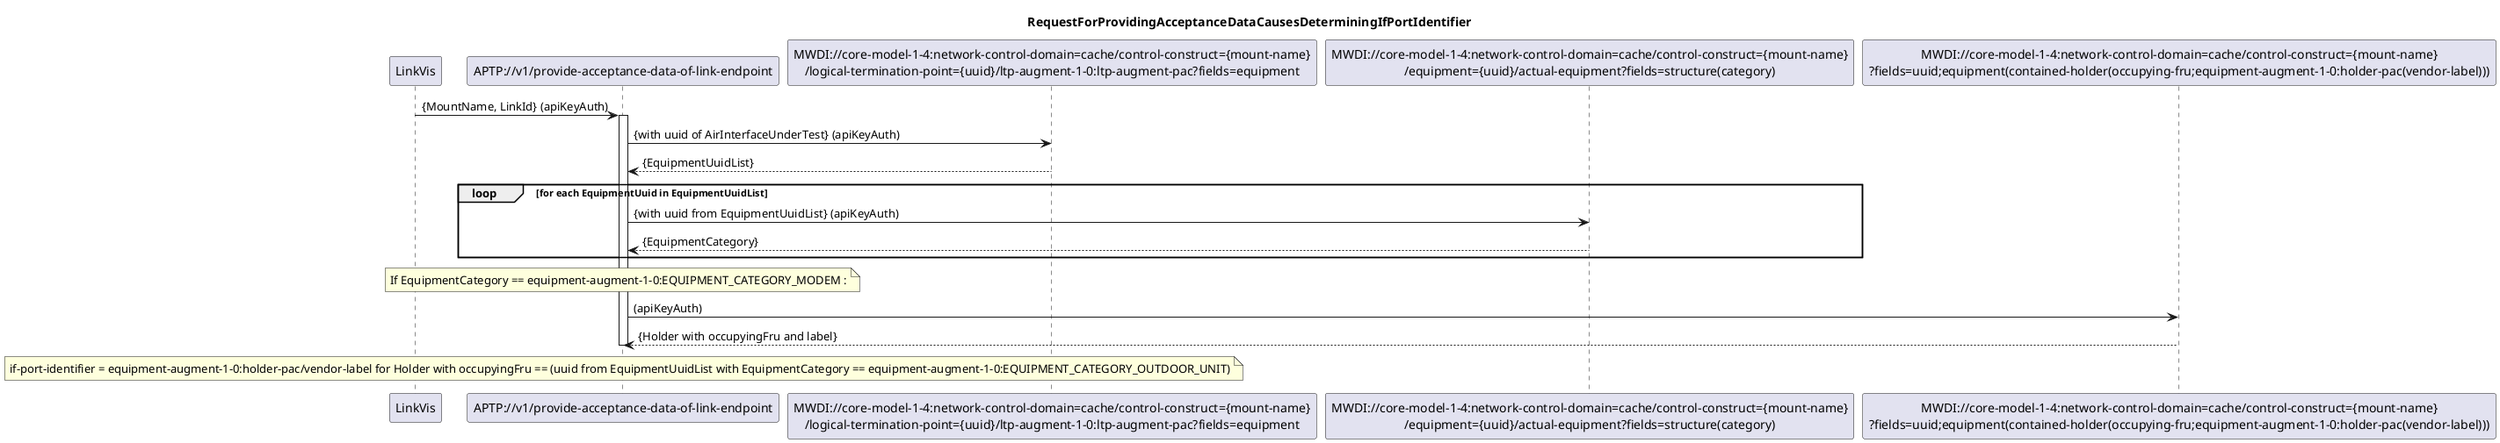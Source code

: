 @startuml 153_IfPortIdentifier
skinparam responseMessageBelowArrow true

title
RequestForProvidingAcceptanceDataCausesDeterminingIfPortIdentifier
end title

participant "LinkVis" as LinkVis
participant "APTP://v1/provide-acceptance-data-of-link-endpoint" as APTP
participant "MWDI://core-model-1-4:network-control-domain=cache/control-construct={mount-name}\n/logical-termination-point={uuid}/ltp-augment-1-0:ltp-augment-pac?fields=equipment" as EquipmentUuid
participant "MWDI://core-model-1-4:network-control-domain=cache/control-construct={mount-name}\n/equipment={uuid}/actual-equipment?fields=structure(category)" as EquipmentCategory
participant "MWDI://core-model-1-4:network-control-domain=cache/control-construct={mount-name}\n?fields=uuid;equipment(contained-holder(occupying-fru;equipment-augment-1-0:holder-pac(vendor-label)))" as HolderLabel


LinkVis -> APTP: {MountName, LinkId} (apiKeyAuth)
activate APTP

APTP -> EquipmentUuid: {with uuid of AirInterfaceUnderTest} (apiKeyAuth)
EquipmentUuid --> APTP: {EquipmentUuidList}

loop for each EquipmentUuid in EquipmentUuidList
APTP -> EquipmentCategory: {with uuid from EquipmentUuidList} (apiKeyAuth)
EquipmentCategory --> APTP: {EquipmentCategory}

end
note over APTP
If EquipmentCategory == equipment-augment-1-0:EQUIPMENT_CATEGORY_MODEM :
end note

APTP -> HolderLabel: (apiKeyAuth)
HolderLabel --> APTP: {Holder with occupyingFru and label}

note over APTP
if-port-identifier = equipment-augment-1-0:holder-pac/vendor-label for Holder with occupyingFru == (uuid from EquipmentUuidList with EquipmentCategory == equipment-augment-1-0:EQUIPMENT_CATEGORY_OUTDOOR_UNIT)
end note

deactivate APTP

@enduml